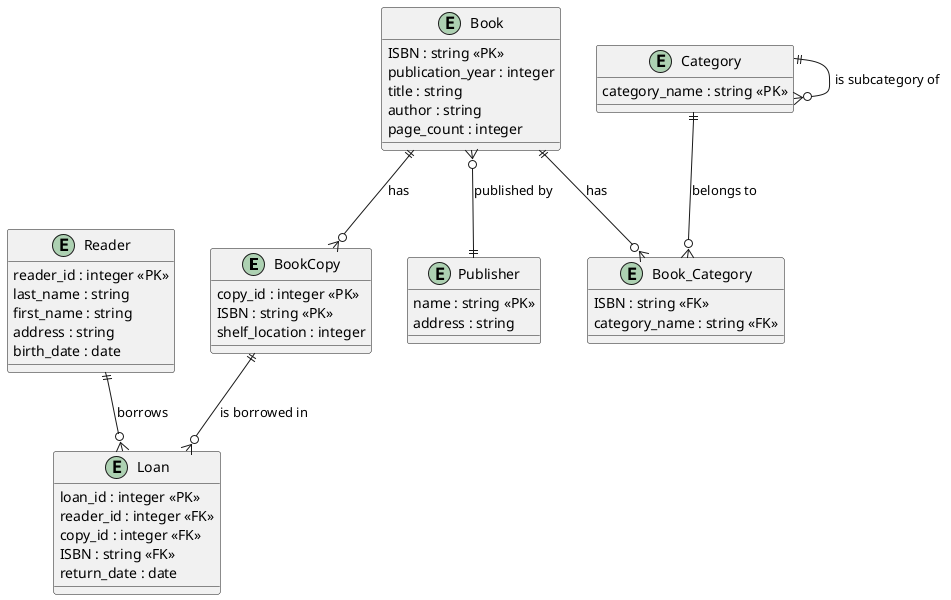 @startuml Library System
entity "BookCopy" {
    copy_id : integer <<PK>>
    ISBN : string <<PK>>
    shelf_location : integer
}

entity "Book" {
    ISBN : string <<PK>>
    publication_year : integer
    title : string
    author : string
    page_count : integer
}

entity "Publisher" {
    name : string <<PK>>
    address : string
}

entity "Category" {
    category_name : string <<PK>>
}

entity "Reader" {
    reader_id : integer <<PK>>
    last_name : string
    first_name : string
    address : string
    birth_date : date
}

entity "Loan" {
    loan_id : integer <<PK>>
    reader_id : integer <<FK>>
    copy_id : integer <<FK>>
    ISBN : string <<FK>>
    return_date : date
}

entity "Book_Category" {
    ISBN : string <<FK>>
    category_name : string <<FK>>
}

Book ||--o{ BookCopy: "has"
Book }o--|| Publisher: "published by"
Book ||--o{ Book_Category: "has"
Category ||--o{ Book_Category: "belongs to"
Category ||--o{ Category : "is subcategory of"
Reader ||--o{ Loan : "borrows"
BookCopy ||--o{ Loan : "is borrowed in"
@enduml